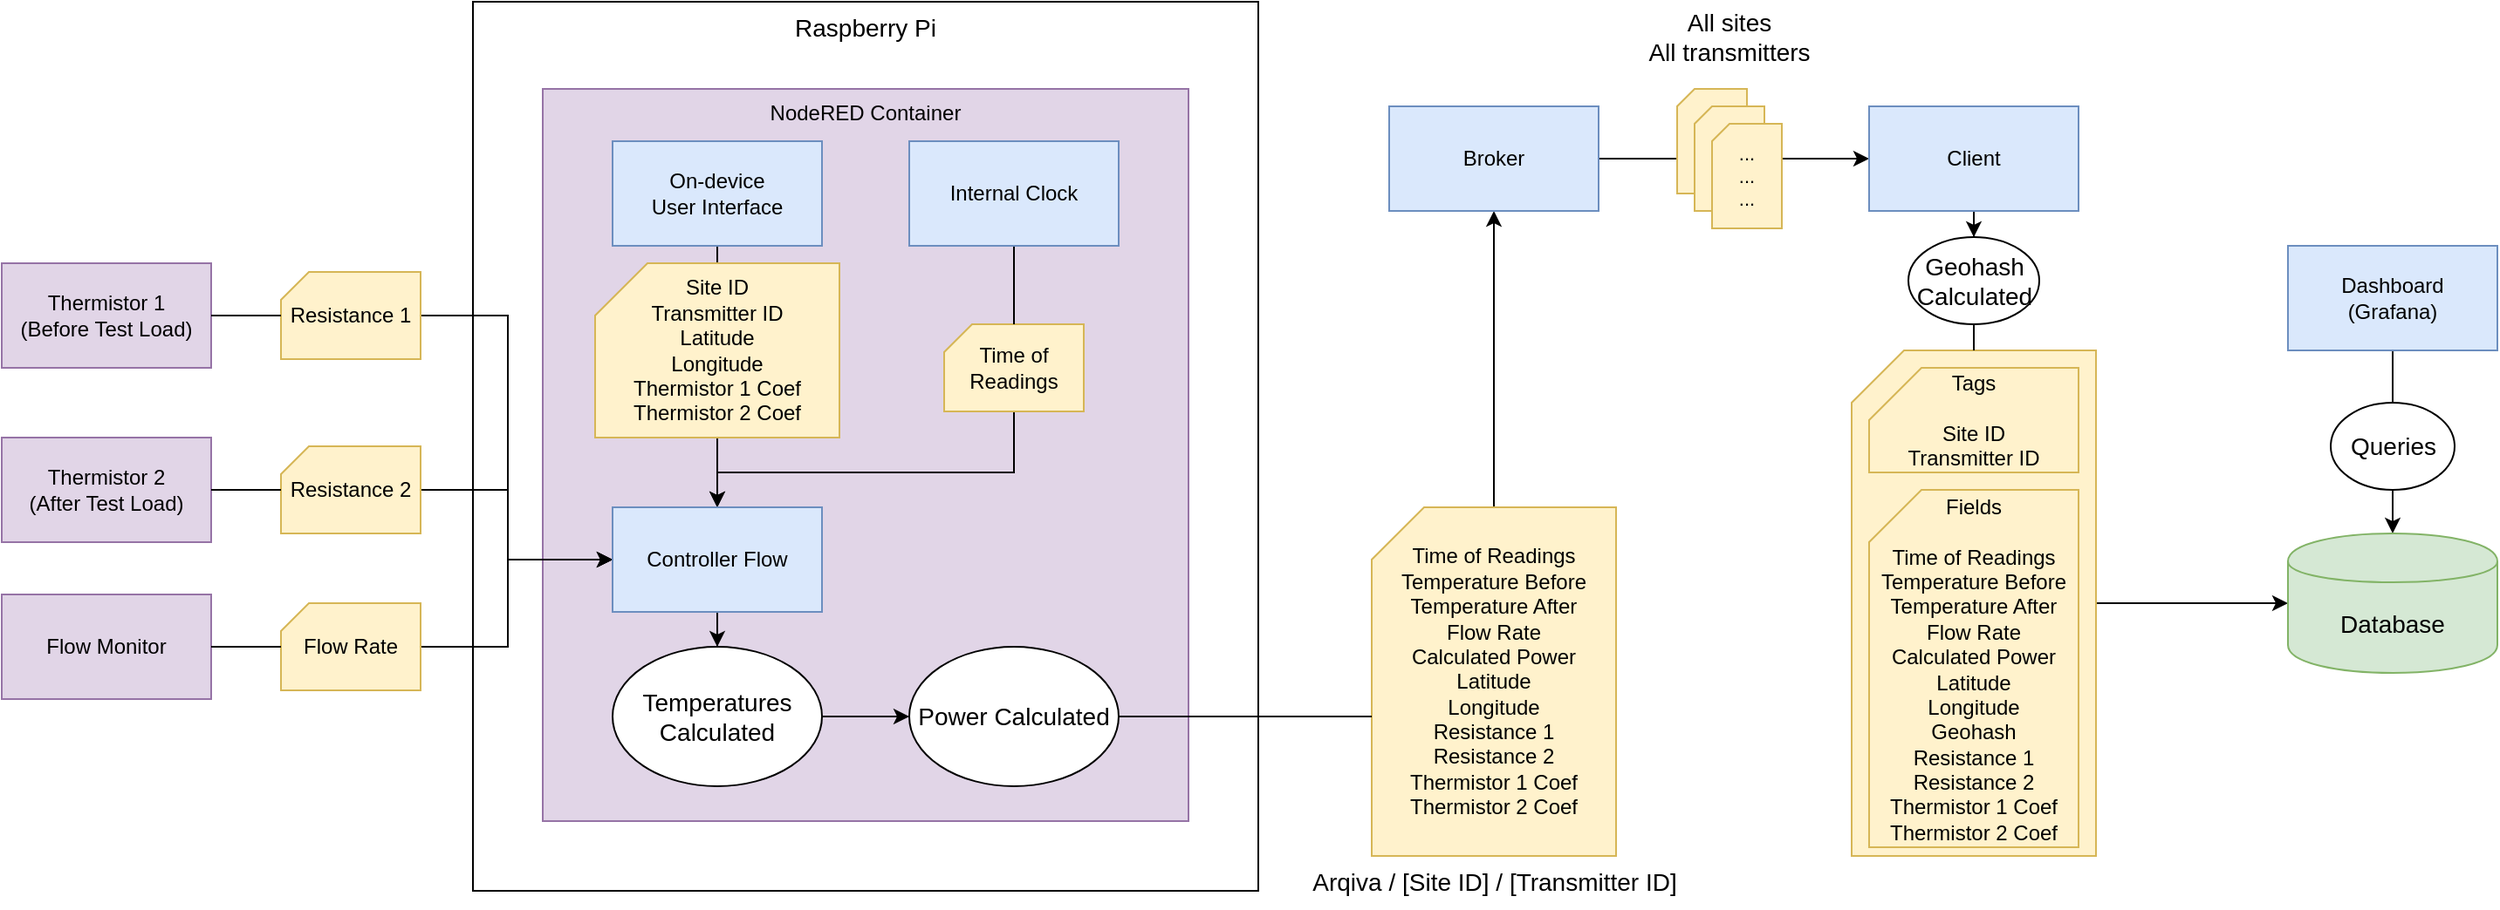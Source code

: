 <mxfile version="12.6.5" type="device"><diagram id="JOGIgXnhTSgIt9b-C4ha" name="Page-1"><mxGraphModel dx="2272" dy="823" grid="1" gridSize="10" guides="1" tooltips="1" connect="1" arrows="1" fold="1" page="1" pageScale="1" pageWidth="850" pageHeight="1100" math="0" shadow="0"><root><mxCell id="0"/><mxCell id="1" parent="0"/><mxCell id="Ck6fhNHKwiI7-NthwydJ-37" value="Raspberry Pi" style="rounded=0;whiteSpace=wrap;html=1;fontSize=14;align=center;fillColor=none;verticalAlign=top;" parent="1" vertex="1"><mxGeometry x="140" y="170" width="450" height="510" as="geometry"/></mxCell><mxCell id="ek_MbkvE-TDyO23VZkDo-7" value="" style="edgeStyle=orthogonalEdgeStyle;rounded=0;orthogonalLoop=1;jettySize=auto;html=1;strokeWidth=1;jumpSize=5;fontSize=14;endArrow=classic;endFill=1;" parent="1" source="Ck6fhNHKwiI7-NthwydJ-13" target="ek_MbkvE-TDyO23VZkDo-2" edge="1"><mxGeometry x="1" y="-112" relative="1" as="geometry"><Array as="points"/><mxPoint x="20" y="-2" as="offset"/></mxGeometry></mxCell><mxCell id="ek_MbkvE-TDyO23VZkDo-1" value="NodeRED Container" style="rounded=1;whiteSpace=wrap;html=1;fillColor=#e1d5e7;strokeColor=#9673a6;arcSize=0;verticalAlign=top;" parent="1" vertex="1"><mxGeometry x="180" y="220" width="370" height="420" as="geometry"/></mxCell><mxCell id="Ck6fhNHKwiI7-NthwydJ-47" style="edgeStyle=orthogonalEdgeStyle;rounded=0;jumpSize=5;orthogonalLoop=1;jettySize=auto;html=1;endArrow=classic;endFill=1;strokeWidth=1;fontSize=14;" parent="1" source="ek_MbkvE-TDyO23VZkDo-2" target="Ck6fhNHKwiI7-NthwydJ-16" edge="1"><mxGeometry relative="1" as="geometry"/></mxCell><mxCell id="ek_MbkvE-TDyO23VZkDo-2" value="Broker" style="rounded=0;whiteSpace=wrap;html=1;fillColor=#dae8fc;strokeColor=#6c8ebf;" parent="1" vertex="1"><mxGeometry x="665" y="230" width="120" height="60" as="geometry"/></mxCell><mxCell id="ek_MbkvE-TDyO23VZkDo-3" value="Thermistor 2&lt;br&gt;(After Test Load)" style="rounded=0;whiteSpace=wrap;html=1;fillColor=#e1d5e7;strokeColor=#9673a6;" parent="1" vertex="1"><mxGeometry x="-130" y="420" width="120" height="60" as="geometry"/></mxCell><mxCell id="ek_MbkvE-TDyO23VZkDo-4" value="Flow Monitor" style="rounded=0;whiteSpace=wrap;html=1;fillColor=#e1d5e7;strokeColor=#9673a6;" parent="1" vertex="1"><mxGeometry x="-130" y="510" width="120" height="60" as="geometry"/></mxCell><mxCell id="Ck6fhNHKwiI7-NthwydJ-50" style="edgeStyle=orthogonalEdgeStyle;rounded=0;jumpSize=5;orthogonalLoop=1;jettySize=auto;html=1;endArrow=none;endFill=0;strokeWidth=1;fontSize=14;" parent="1" source="ek_MbkvE-TDyO23VZkDo-10" target="Ck6fhNHKwiI7-NthwydJ-49" edge="1"><mxGeometry relative="1" as="geometry"/></mxCell><mxCell id="ek_MbkvE-TDyO23VZkDo-10" value="Dashboard&lt;br&gt;(Grafana)" style="rounded=0;whiteSpace=wrap;html=1;fillColor=#dae8fc;strokeColor=#6c8ebf;" parent="1" vertex="1"><mxGeometry x="1180" y="310" width="120" height="60" as="geometry"/></mxCell><mxCell id="Ck6fhNHKwiI7-NthwydJ-64" value="" style="edgeStyle=orthogonalEdgeStyle;rounded=0;jumpSize=5;orthogonalLoop=1;jettySize=auto;html=1;endArrow=none;endFill=0;strokeWidth=1;fontSize=11;" parent="1" source="Ck6fhNHKwiI7-NthwydJ-1" target="Ck6fhNHKwiI7-NthwydJ-5" edge="1"><mxGeometry relative="1" as="geometry"/></mxCell><mxCell id="Ck6fhNHKwiI7-NthwydJ-1" value="On-device&lt;br&gt;User Interface" style="rounded=0;whiteSpace=wrap;html=1;fillColor=#dae8fc;strokeColor=#6c8ebf;" parent="1" vertex="1"><mxGeometry x="220" y="250" width="120" height="60" as="geometry"/></mxCell><mxCell id="Ck6fhNHKwiI7-NthwydJ-2" value="Thermistor 1&lt;br&gt;(Before Test Load)" style="rounded=0;whiteSpace=wrap;html=1;fillColor=#e1d5e7;strokeColor=#9673a6;" parent="1" vertex="1"><mxGeometry x="-130" y="320" width="120" height="60" as="geometry"/></mxCell><mxCell id="Ck6fhNHKwiI7-NthwydJ-40" style="edgeStyle=orthogonalEdgeStyle;rounded=0;jumpSize=5;orthogonalLoop=1;jettySize=auto;html=1;endArrow=classic;endFill=1;strokeWidth=1;fontSize=14;" parent="1" source="Ck6fhNHKwiI7-NthwydJ-5" target="Ck6fhNHKwiI7-NthwydJ-38" edge="1"><mxGeometry relative="1" as="geometry"><Array as="points"><mxPoint x="280" y="435"/><mxPoint x="280" y="435"/></Array></mxGeometry></mxCell><mxCell id="Ck6fhNHKwiI7-NthwydJ-5" value="Site ID&lt;br&gt;Transmitter ID&lt;br&gt;Latitude&lt;br&gt;Longitude&lt;br&gt;Thermistor 1 Coef&lt;br&gt;Thermistor 2 Coef&lt;br&gt;" style="shape=card;whiteSpace=wrap;html=1;fillColor=#fff2cc;strokeColor=#d6b656;" parent="1" vertex="1"><mxGeometry x="210" y="320" width="140" height="100" as="geometry"/></mxCell><mxCell id="Ck6fhNHKwiI7-NthwydJ-43" style="edgeStyle=orthogonalEdgeStyle;rounded=0;jumpSize=5;orthogonalLoop=1;jettySize=auto;html=1;endArrow=classic;endFill=1;strokeWidth=1;fontSize=14;" parent="1" source="Ck6fhNHKwiI7-NthwydJ-7" target="Ck6fhNHKwiI7-NthwydJ-38" edge="1"><mxGeometry relative="1" as="geometry"><Array as="points"><mxPoint x="160" y="540"/><mxPoint x="160" y="490"/></Array></mxGeometry></mxCell><mxCell id="Ck6fhNHKwiI7-NthwydJ-7" value="Flow Rate" style="shape=card;whiteSpace=wrap;html=1;fillColor=#fff2cc;strokeColor=#d6b656;size=16;" parent="1" vertex="1"><mxGeometry x="30" y="515" width="80" height="50" as="geometry"/></mxCell><mxCell id="Ck6fhNHKwiI7-NthwydJ-8" style="edgeStyle=orthogonalEdgeStyle;rounded=0;orthogonalLoop=1;jettySize=auto;html=1;endArrow=none;endFill=0;" parent="1" source="ek_MbkvE-TDyO23VZkDo-4" target="Ck6fhNHKwiI7-NthwydJ-7" edge="1"><mxGeometry relative="1" as="geometry"><Array as="points"/><mxPoint x="-10" y="540" as="sourcePoint"/><mxPoint x="180" y="540" as="targetPoint"/></mxGeometry></mxCell><mxCell id="Ck6fhNHKwiI7-NthwydJ-42" style="edgeStyle=orthogonalEdgeStyle;rounded=0;jumpSize=5;orthogonalLoop=1;jettySize=auto;html=1;endArrow=classic;endFill=1;strokeWidth=1;fontSize=14;" parent="1" source="Ck6fhNHKwiI7-NthwydJ-9" target="Ck6fhNHKwiI7-NthwydJ-38" edge="1"><mxGeometry relative="1" as="geometry"><Array as="points"><mxPoint x="160" y="450"/><mxPoint x="160" y="490"/></Array></mxGeometry></mxCell><mxCell id="Ck6fhNHKwiI7-NthwydJ-9" value="Resistance 2" style="shape=card;whiteSpace=wrap;html=1;fillColor=#fff2cc;strokeColor=#d6b656;size=16;" parent="1" vertex="1"><mxGeometry x="30" y="425" width="80" height="50" as="geometry"/></mxCell><mxCell id="Ck6fhNHKwiI7-NthwydJ-10" style="edgeStyle=orthogonalEdgeStyle;rounded=0;orthogonalLoop=1;jettySize=auto;html=1;endArrow=none;endFill=0;" parent="1" source="ek_MbkvE-TDyO23VZkDo-3" target="Ck6fhNHKwiI7-NthwydJ-9" edge="1"><mxGeometry relative="1" as="geometry"><Array as="points"/><mxPoint x="-10" y="450" as="sourcePoint"/><mxPoint x="180" y="590" as="targetPoint"/></mxGeometry></mxCell><mxCell id="Ck6fhNHKwiI7-NthwydJ-41" style="edgeStyle=orthogonalEdgeStyle;rounded=0;jumpSize=5;orthogonalLoop=1;jettySize=auto;html=1;endArrow=classic;endFill=1;strokeWidth=1;fontSize=14;" parent="1" source="Ck6fhNHKwiI7-NthwydJ-11" target="Ck6fhNHKwiI7-NthwydJ-38" edge="1"><mxGeometry relative="1" as="geometry"><Array as="points"><mxPoint x="160" y="350"/><mxPoint x="160" y="490"/></Array></mxGeometry></mxCell><mxCell id="Ck6fhNHKwiI7-NthwydJ-11" value="Resistance 1" style="shape=card;whiteSpace=wrap;html=1;fillColor=#fff2cc;strokeColor=#d6b656;size=16;" parent="1" vertex="1"><mxGeometry x="30" y="325" width="80" height="50" as="geometry"/></mxCell><mxCell id="Ck6fhNHKwiI7-NthwydJ-12" style="edgeStyle=orthogonalEdgeStyle;rounded=0;orthogonalLoop=1;jettySize=auto;html=1;endArrow=none;endFill=0;" parent="1" source="Ck6fhNHKwiI7-NthwydJ-2" target="Ck6fhNHKwiI7-NthwydJ-11" edge="1"><mxGeometry relative="1" as="geometry"><mxPoint x="-10" y="350" as="sourcePoint"/><mxPoint x="180" y="610" as="targetPoint"/><Array as="points"/></mxGeometry></mxCell><mxCell id="Ck6fhNHKwiI7-NthwydJ-13" value="Time of Readings&lt;br&gt;Temperature Before&lt;br&gt;Temperature After&lt;br&gt;Flow Rate&lt;br&gt;Calculated Power&lt;br&gt;Latitude&lt;br&gt;Longitude&lt;br&gt;Resistance 1&lt;br&gt;Resistance 2&lt;br&gt;Thermistor 1 Coef&lt;br&gt;Thermistor 2 Coef" style="shape=card;whiteSpace=wrap;html=1;fillColor=#fff2cc;strokeColor=#d6b656;" parent="1" vertex="1"><mxGeometry x="655" y="460" width="140" height="200" as="geometry"/></mxCell><mxCell id="Ck6fhNHKwiI7-NthwydJ-69" style="edgeStyle=orthogonalEdgeStyle;rounded=0;jumpSize=5;orthogonalLoop=1;jettySize=auto;html=1;endArrow=classic;endFill=1;strokeWidth=1;fontSize=11;" parent="1" source="Ck6fhNHKwiI7-NthwydJ-16" target="Ck6fhNHKwiI7-NthwydJ-65" edge="1"><mxGeometry relative="1" as="geometry"/></mxCell><mxCell id="Ck6fhNHKwiI7-NthwydJ-16" value="Client" style="rounded=0;whiteSpace=wrap;html=1;fillColor=#dae8fc;strokeColor=#6c8ebf;" parent="1" vertex="1"><mxGeometry x="940" y="230" width="120" height="60" as="geometry"/></mxCell><mxCell id="Ck6fhNHKwiI7-NthwydJ-48" style="edgeStyle=orthogonalEdgeStyle;rounded=0;jumpSize=5;orthogonalLoop=1;jettySize=auto;html=1;endArrow=classic;endFill=1;strokeWidth=1;fontSize=14;" parent="1" source="Ck6fhNHKwiI7-NthwydJ-18" target="Ck6fhNHKwiI7-NthwydJ-52" edge="1"><mxGeometry relative="1" as="geometry"><mxPoint x="1180" y="560" as="targetPoint"/></mxGeometry></mxCell><mxCell id="Ck6fhNHKwiI7-NthwydJ-18" value="" style="shape=card;whiteSpace=wrap;html=1;fillColor=#fff2cc;strokeColor=#d6b656;" parent="1" vertex="1"><mxGeometry x="930" y="370" width="140" height="290" as="geometry"/></mxCell><mxCell id="Ck6fhNHKwiI7-NthwydJ-22" value="Arqiva / [Site ID] / [Transmitter ID]" style="text;html=1;fontSize=14;align=center;" parent="1" vertex="1"><mxGeometry x="610" y="660" width="230" height="30" as="geometry"/></mxCell><mxCell id="Ck6fhNHKwiI7-NthwydJ-30" style="edgeStyle=orthogonalEdgeStyle;rounded=0;jumpSize=5;orthogonalLoop=1;jettySize=auto;html=1;endArrow=classic;endFill=1;strokeWidth=1;fontSize=14;" parent="1" source="Ck6fhNHKwiI7-NthwydJ-27" target="Ck6fhNHKwiI7-NthwydJ-28" edge="1"><mxGeometry relative="1" as="geometry"/></mxCell><mxCell id="Ck6fhNHKwiI7-NthwydJ-27" value="Temperatures Calculated" style="ellipse;whiteSpace=wrap;html=1;fontSize=14;align=center;" parent="1" vertex="1"><mxGeometry x="220" y="540" width="120" height="80" as="geometry"/></mxCell><mxCell id="Ck6fhNHKwiI7-NthwydJ-31" style="edgeStyle=orthogonalEdgeStyle;rounded=0;jumpSize=5;orthogonalLoop=1;jettySize=auto;html=1;endArrow=none;endFill=0;strokeWidth=1;fontSize=14;" parent="1" source="Ck6fhNHKwiI7-NthwydJ-28" target="Ck6fhNHKwiI7-NthwydJ-13" edge="1"><mxGeometry relative="1" as="geometry"><Array as="points"><mxPoint x="650" y="580"/><mxPoint x="650" y="580"/></Array></mxGeometry></mxCell><mxCell id="Ck6fhNHKwiI7-NthwydJ-28" value="Power Calculated" style="ellipse;whiteSpace=wrap;html=1;fontSize=14;align=center;" parent="1" vertex="1"><mxGeometry x="390" y="540" width="120" height="80" as="geometry"/></mxCell><mxCell id="Ck6fhNHKwiI7-NthwydJ-45" style="edgeStyle=orthogonalEdgeStyle;rounded=0;jumpSize=5;orthogonalLoop=1;jettySize=auto;html=1;endArrow=classic;endFill=1;strokeWidth=1;fontSize=14;" parent="1" source="Ck6fhNHKwiI7-NthwydJ-34" target="Ck6fhNHKwiI7-NthwydJ-38" edge="1"><mxGeometry relative="1" as="geometry"><Array as="points"><mxPoint x="450" y="440"/><mxPoint x="280" y="440"/></Array></mxGeometry></mxCell><mxCell id="Ck6fhNHKwiI7-NthwydJ-34" value="Time of Readings" style="shape=card;whiteSpace=wrap;html=1;fillColor=#fff2cc;strokeColor=#d6b656;size=16;" parent="1" vertex="1"><mxGeometry x="410" y="355" width="80" height="50" as="geometry"/></mxCell><mxCell id="Ck6fhNHKwiI7-NthwydJ-46" style="edgeStyle=orthogonalEdgeStyle;rounded=0;jumpSize=5;orthogonalLoop=1;jettySize=auto;html=1;endArrow=classic;endFill=1;strokeWidth=1;fontSize=14;" parent="1" source="Ck6fhNHKwiI7-NthwydJ-38" target="Ck6fhNHKwiI7-NthwydJ-27" edge="1"><mxGeometry relative="1" as="geometry"/></mxCell><mxCell id="Ck6fhNHKwiI7-NthwydJ-38" value="Controller Flow" style="rounded=0;whiteSpace=wrap;html=1;fillColor=#dae8fc;strokeColor=#6c8ebf;" parent="1" vertex="1"><mxGeometry x="220" y="460" width="120" height="60" as="geometry"/></mxCell><mxCell id="Ck6fhNHKwiI7-NthwydJ-44" style="edgeStyle=orthogonalEdgeStyle;rounded=0;jumpSize=5;orthogonalLoop=1;jettySize=auto;html=1;endArrow=none;endFill=0;strokeWidth=1;fontSize=14;" parent="1" source="Ck6fhNHKwiI7-NthwydJ-39" target="Ck6fhNHKwiI7-NthwydJ-34" edge="1"><mxGeometry relative="1" as="geometry"/></mxCell><mxCell id="Ck6fhNHKwiI7-NthwydJ-39" value="Internal Clock" style="rounded=0;whiteSpace=wrap;html=1;fillColor=#dae8fc;strokeColor=#6c8ebf;" parent="1" vertex="1"><mxGeometry x="390" y="250" width="120" height="60" as="geometry"/></mxCell><mxCell id="Ck6fhNHKwiI7-NthwydJ-51" style="edgeStyle=orthogonalEdgeStyle;rounded=0;jumpSize=5;orthogonalLoop=1;jettySize=auto;html=1;endArrow=classic;endFill=1;strokeWidth=1;fontSize=14;" parent="1" source="Ck6fhNHKwiI7-NthwydJ-49" target="Ck6fhNHKwiI7-NthwydJ-52" edge="1"><mxGeometry relative="1" as="geometry"><mxPoint x="1240" y="530" as="targetPoint"/></mxGeometry></mxCell><mxCell id="Ck6fhNHKwiI7-NthwydJ-49" value="Queries" style="ellipse;whiteSpace=wrap;html=1;fontSize=14;align=center;" parent="1" vertex="1"><mxGeometry x="1204.5" y="400" width="71" height="50" as="geometry"/></mxCell><mxCell id="Ck6fhNHKwiI7-NthwydJ-52" value="Database" style="shape=cylinder;whiteSpace=wrap;html=1;boundedLbl=1;backgroundOutline=1;strokeColor=#82b366;fillColor=#d5e8d4;fontSize=14;align=center;" parent="1" vertex="1"><mxGeometry x="1180" y="475" width="120" height="80" as="geometry"/></mxCell><mxCell id="Ck6fhNHKwiI7-NthwydJ-58" value="...&lt;br style=&quot;font-size: 11px;&quot;&gt;...&lt;br style=&quot;font-size: 11px;&quot;&gt;..." style="shape=card;whiteSpace=wrap;html=1;fillColor=#fff2cc;strokeColor=#d6b656;size=10;fontSize=11;" parent="1" vertex="1"><mxGeometry x="830" y="220" width="40" height="60" as="geometry"/></mxCell><mxCell id="Ck6fhNHKwiI7-NthwydJ-59" value="All sites&lt;br&gt;All transmitters" style="text;html=1;strokeColor=none;fillColor=none;align=center;verticalAlign=middle;whiteSpace=wrap;rounded=0;fontSize=14;" parent="1" vertex="1"><mxGeometry x="795" y="170" width="130" height="40" as="geometry"/></mxCell><mxCell id="Ck6fhNHKwiI7-NthwydJ-62" value="...&lt;br style=&quot;font-size: 11px;&quot;&gt;...&lt;br style=&quot;font-size: 11px;&quot;&gt;..." style="shape=card;whiteSpace=wrap;html=1;fillColor=#fff2cc;strokeColor=#d6b656;size=10;fontSize=11;" parent="1" vertex="1"><mxGeometry x="840" y="230" width="40" height="60" as="geometry"/></mxCell><mxCell id="Ck6fhNHKwiI7-NthwydJ-63" value="...&lt;br style=&quot;font-size: 11px;&quot;&gt;...&lt;br style=&quot;font-size: 11px;&quot;&gt;..." style="shape=card;whiteSpace=wrap;html=1;fillColor=#fff2cc;strokeColor=#d6b656;size=10;fontSize=11;" parent="1" vertex="1"><mxGeometry x="850" y="240" width="40" height="60" as="geometry"/></mxCell><mxCell id="Ck6fhNHKwiI7-NthwydJ-71" style="edgeStyle=orthogonalEdgeStyle;rounded=0;jumpSize=5;orthogonalLoop=1;jettySize=auto;html=1;endArrow=none;endFill=0;strokeWidth=1;fontSize=11;" parent="1" source="Ck6fhNHKwiI7-NthwydJ-65" target="Ck6fhNHKwiI7-NthwydJ-18" edge="1"><mxGeometry relative="1" as="geometry"><Array as="points"><mxPoint x="1000" y="370"/><mxPoint x="1000" y="370"/></Array></mxGeometry></mxCell><mxCell id="Ck6fhNHKwiI7-NthwydJ-65" value="Geohash Calculated" style="ellipse;whiteSpace=wrap;html=1;fontSize=14;align=center;" parent="1" vertex="1"><mxGeometry x="962.5" y="305" width="75" height="50" as="geometry"/></mxCell><mxCell id="Ck6fhNHKwiI7-NthwydJ-67" value="Fields&lt;br&gt;&lt;br&gt;Time of Readings&lt;br&gt;Temperature Before&lt;br&gt;Temperature After&lt;br&gt;Flow Rate&lt;br&gt;Calculated Power&lt;br&gt;Latitude&lt;br&gt;Longitude&lt;br&gt;Geohash&lt;br&gt;Resistance 1&lt;br&gt;Resistance 2&lt;br&gt;Thermistor 1 Coef&lt;br&gt;Thermistor 2 Coef" style="shape=card;whiteSpace=wrap;html=1;fillColor=#fff2cc;strokeColor=#d6b656;" parent="1" vertex="1"><mxGeometry x="940" y="450" width="120" height="205" as="geometry"/></mxCell><mxCell id="Ck6fhNHKwiI7-NthwydJ-68" value="Tags&lt;br&gt;&lt;br&gt;Site ID&lt;br&gt;Transmitter ID" style="shape=card;whiteSpace=wrap;html=1;fillColor=#fff2cc;strokeColor=#d6b656;" parent="1" vertex="1"><mxGeometry x="940" y="380" width="120" height="60" as="geometry"/></mxCell></root></mxGraphModel></diagram></mxfile>